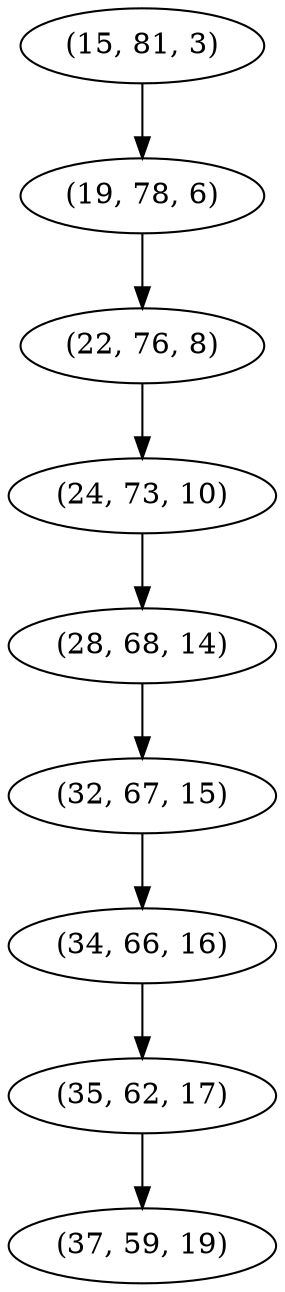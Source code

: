 digraph tree {
    "(15, 81, 3)";
    "(19, 78, 6)";
    "(22, 76, 8)";
    "(24, 73, 10)";
    "(28, 68, 14)";
    "(32, 67, 15)";
    "(34, 66, 16)";
    "(35, 62, 17)";
    "(37, 59, 19)";
    "(15, 81, 3)" -> "(19, 78, 6)";
    "(19, 78, 6)" -> "(22, 76, 8)";
    "(22, 76, 8)" -> "(24, 73, 10)";
    "(24, 73, 10)" -> "(28, 68, 14)";
    "(28, 68, 14)" -> "(32, 67, 15)";
    "(32, 67, 15)" -> "(34, 66, 16)";
    "(34, 66, 16)" -> "(35, 62, 17)";
    "(35, 62, 17)" -> "(37, 59, 19)";
}
